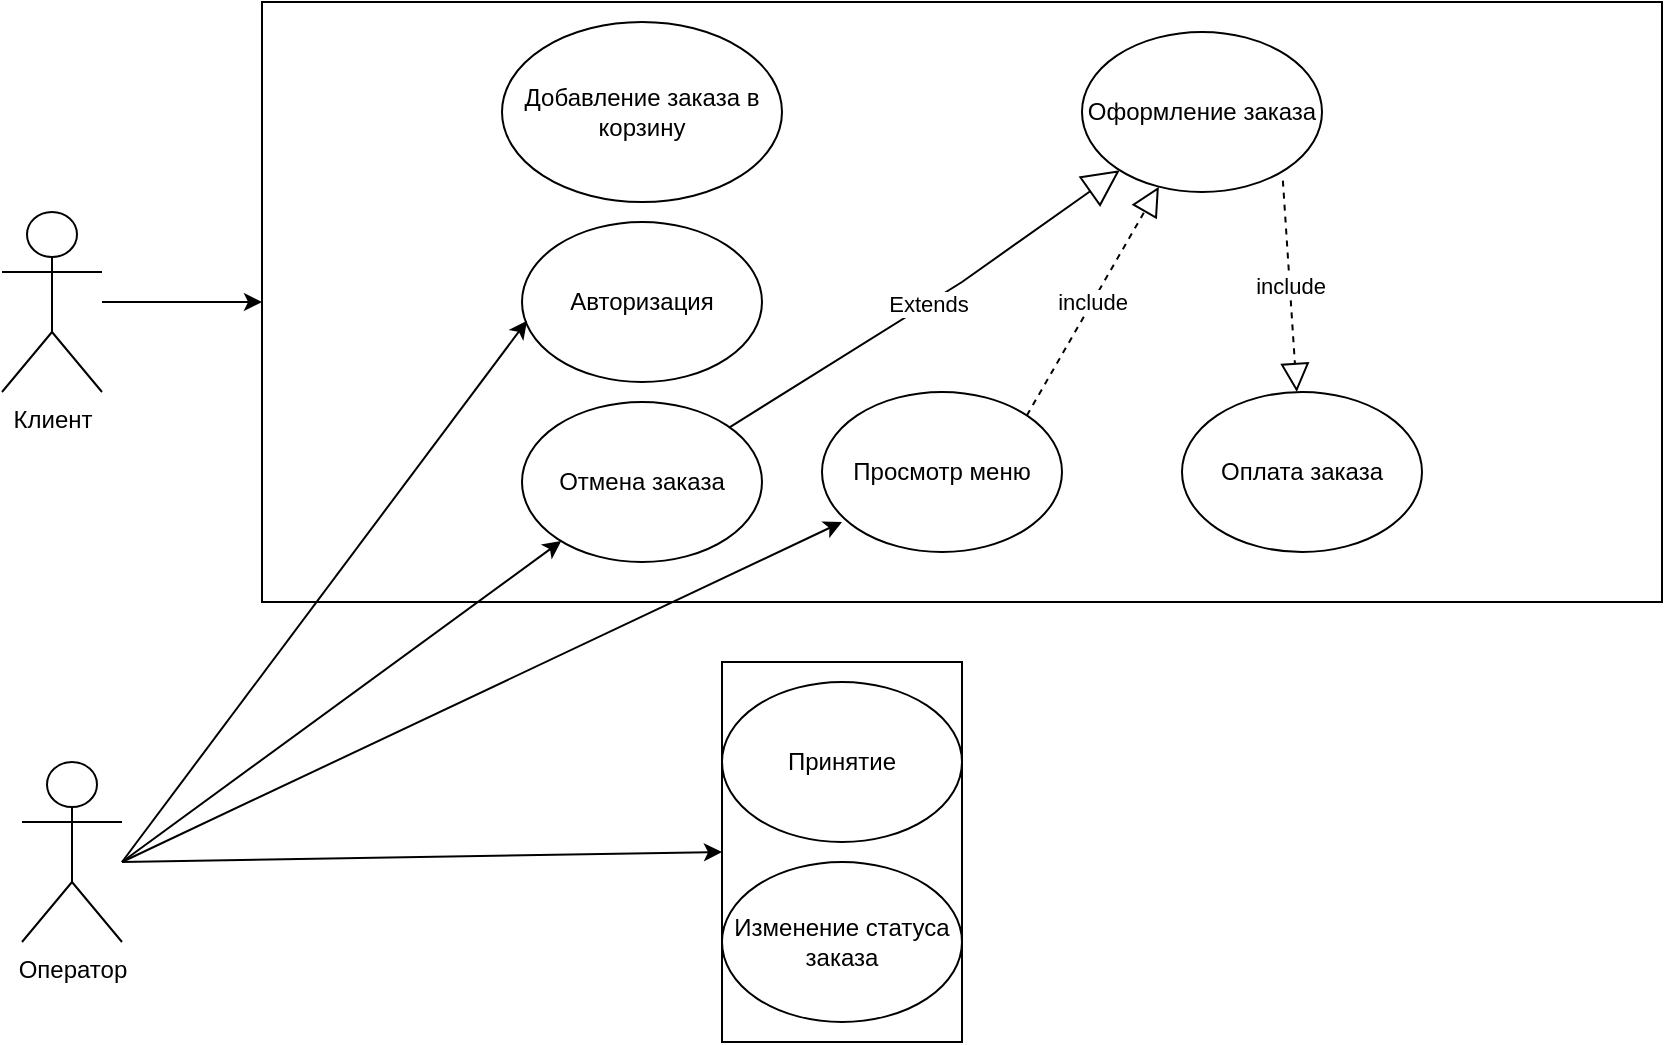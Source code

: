 <mxfile version="20.3.5" type="device"><diagram id="-nIWyfXMKp9S6vjUtUuW" name="Страница 1"><mxGraphModel dx="1185" dy="1799" grid="0" gridSize="10" guides="1" tooltips="1" connect="1" arrows="1" fold="1" page="1" pageScale="1" pageWidth="827" pageHeight="1169" math="0" shadow="0"><root><mxCell id="0"/><mxCell id="1" parent="0"/><object label="Клиент" id="1IOU-aTC_xJ7161dJg2H-1"><mxCell style="shape=umlActor;verticalLabelPosition=bottom;verticalAlign=top;html=1;outlineConnect=0;" vertex="1" parent="1"><mxGeometry x="20" y="75" width="50" height="90" as="geometry"/></mxCell></object><object label="Оператор" id="1IOU-aTC_xJ7161dJg2H-4"><mxCell style="shape=umlActor;verticalLabelPosition=bottom;verticalAlign=top;html=1;outlineConnect=0;" vertex="1" parent="1"><mxGeometry x="30" y="350" width="50" height="90" as="geometry"/></mxCell></object><mxCell id="1IOU-aTC_xJ7161dJg2H-8" value="Авторизация" style="ellipse;whiteSpace=wrap;html=1;" vertex="1" parent="1"><mxGeometry x="280" y="80" width="120" height="80" as="geometry"/></mxCell><mxCell id="1IOU-aTC_xJ7161dJg2H-9" value="Изменение статуса заказа" style="ellipse;whiteSpace=wrap;html=1;" vertex="1" parent="1"><mxGeometry x="380" y="400" width="120" height="80" as="geometry"/></mxCell><mxCell id="1IOU-aTC_xJ7161dJg2H-10" value="Добавление заказа в корзину" style="ellipse;whiteSpace=wrap;html=1;" vertex="1" parent="1"><mxGeometry x="270" y="-20" width="140" height="90" as="geometry"/></mxCell><mxCell id="1IOU-aTC_xJ7161dJg2H-11" value="Оформление заказа" style="ellipse;whiteSpace=wrap;html=1;" vertex="1" parent="1"><mxGeometry x="560" y="-15" width="120" height="80" as="geometry"/></mxCell><mxCell id="1IOU-aTC_xJ7161dJg2H-12" value="" style="endArrow=classic;html=1;rounded=0;entryX=0;entryY=0.5;entryDx=0;entryDy=0;" edge="1" parent="1" source="1IOU-aTC_xJ7161dJg2H-1" target="1IOU-aTC_xJ7161dJg2H-31"><mxGeometry width="50" height="50" relative="1" as="geometry"><mxPoint x="460" y="300" as="sourcePoint"/><mxPoint x="180" y="120.0" as="targetPoint"/></mxGeometry></mxCell><mxCell id="1IOU-aTC_xJ7161dJg2H-14" value="Оплата заказа" style="ellipse;whiteSpace=wrap;html=1;" vertex="1" parent="1"><mxGeometry x="610" y="165" width="120" height="80" as="geometry"/></mxCell><mxCell id="1IOU-aTC_xJ7161dJg2H-17" value="Просмотр меню" style="ellipse;whiteSpace=wrap;html=1;" vertex="1" parent="1"><mxGeometry x="430" y="165" width="120" height="80" as="geometry"/></mxCell><mxCell id="1IOU-aTC_xJ7161dJg2H-18" value="Принятие" style="ellipse;whiteSpace=wrap;html=1;" vertex="1" parent="1"><mxGeometry x="380" y="310" width="120" height="80" as="geometry"/></mxCell><mxCell id="1IOU-aTC_xJ7161dJg2H-19" value="Отмена заказа" style="ellipse;whiteSpace=wrap;html=1;" vertex="1" parent="1"><mxGeometry x="280" y="170" width="120" height="80" as="geometry"/></mxCell><mxCell id="1IOU-aTC_xJ7161dJg2H-24" value="" style="endArrow=classic;html=1;rounded=0;entryX=0.021;entryY=0.617;entryDx=0;entryDy=0;entryPerimeter=0;" edge="1" parent="1" target="1IOU-aTC_xJ7161dJg2H-8"><mxGeometry width="50" height="50" relative="1" as="geometry"><mxPoint x="80" y="400.0" as="sourcePoint"/><mxPoint x="160" y="220" as="targetPoint"/></mxGeometry></mxCell><mxCell id="1IOU-aTC_xJ7161dJg2H-25" value="" style="endArrow=classic;html=1;rounded=0;" edge="1" parent="1" target="1IOU-aTC_xJ7161dJg2H-19"><mxGeometry width="50" height="50" relative="1" as="geometry"><mxPoint x="80" y="400" as="sourcePoint"/><mxPoint x="292.52" y="139.36" as="targetPoint"/></mxGeometry></mxCell><mxCell id="1IOU-aTC_xJ7161dJg2H-26" value="" style="endArrow=classic;html=1;rounded=0;entryX=0;entryY=0.5;entryDx=0;entryDy=0;" edge="1" parent="1" target="1IOU-aTC_xJ7161dJg2H-32"><mxGeometry width="50" height="50" relative="1" as="geometry"><mxPoint x="80" y="400" as="sourcePoint"/><mxPoint x="270" y="395" as="targetPoint"/></mxGeometry></mxCell><mxCell id="1IOU-aTC_xJ7161dJg2H-30" value="" style="endArrow=classic;html=1;rounded=0;entryX=0.083;entryY=0.813;entryDx=0;entryDy=0;entryPerimeter=0;" edge="1" parent="1" target="1IOU-aTC_xJ7161dJg2H-17"><mxGeometry width="50" height="50" relative="1" as="geometry"><mxPoint x="80" y="400" as="sourcePoint"/><mxPoint x="309.562" y="249.551" as="targetPoint"/></mxGeometry></mxCell><mxCell id="1IOU-aTC_xJ7161dJg2H-31" value="" style="rounded=0;whiteSpace=wrap;html=1;fillColor=none;" vertex="1" parent="1"><mxGeometry x="150" y="-30" width="700" height="300" as="geometry"/></mxCell><mxCell id="1IOU-aTC_xJ7161dJg2H-32" value="" style="rounded=0;whiteSpace=wrap;html=1;fillColor=none;" vertex="1" parent="1"><mxGeometry x="380" y="300" width="120" height="190" as="geometry"/></mxCell><mxCell id="1IOU-aTC_xJ7161dJg2H-35" value="include" style="endArrow=block;dashed=1;endFill=0;endSize=12;html=1;rounded=0;exitX=1;exitY=0;exitDx=0;exitDy=0;" edge="1" parent="1" source="1IOU-aTC_xJ7161dJg2H-17" target="1IOU-aTC_xJ7161dJg2H-11"><mxGeometry width="160" relative="1" as="geometry"><mxPoint x="410" y="240" as="sourcePoint"/><mxPoint x="570" y="240" as="targetPoint"/></mxGeometry></mxCell><mxCell id="1IOU-aTC_xJ7161dJg2H-36" value="include" style="endArrow=block;dashed=1;endFill=0;endSize=12;html=1;rounded=0;exitX=0.837;exitY=0.929;exitDx=0;exitDy=0;exitPerimeter=0;" edge="1" parent="1" source="1IOU-aTC_xJ7161dJg2H-11" target="1IOU-aTC_xJ7161dJg2H-14"><mxGeometry width="160" relative="1" as="geometry"><mxPoint x="569.996" y="40.266" as="sourcePoint"/><mxPoint x="672.557" y="-20.002" as="targetPoint"/></mxGeometry></mxCell><mxCell id="1IOU-aTC_xJ7161dJg2H-38" value="Extends" style="endArrow=block;endSize=16;endFill=0;html=1;rounded=0;" edge="1" parent="1" source="1IOU-aTC_xJ7161dJg2H-19" target="1IOU-aTC_xJ7161dJg2H-11"><mxGeometry width="160" relative="1" as="geometry"><mxPoint x="410" y="99.58" as="sourcePoint"/><mxPoint x="570" y="99.58" as="targetPoint"/><Array as="points"><mxPoint x="500" y="110"/></Array></mxGeometry></mxCell></root></mxGraphModel></diagram></mxfile>